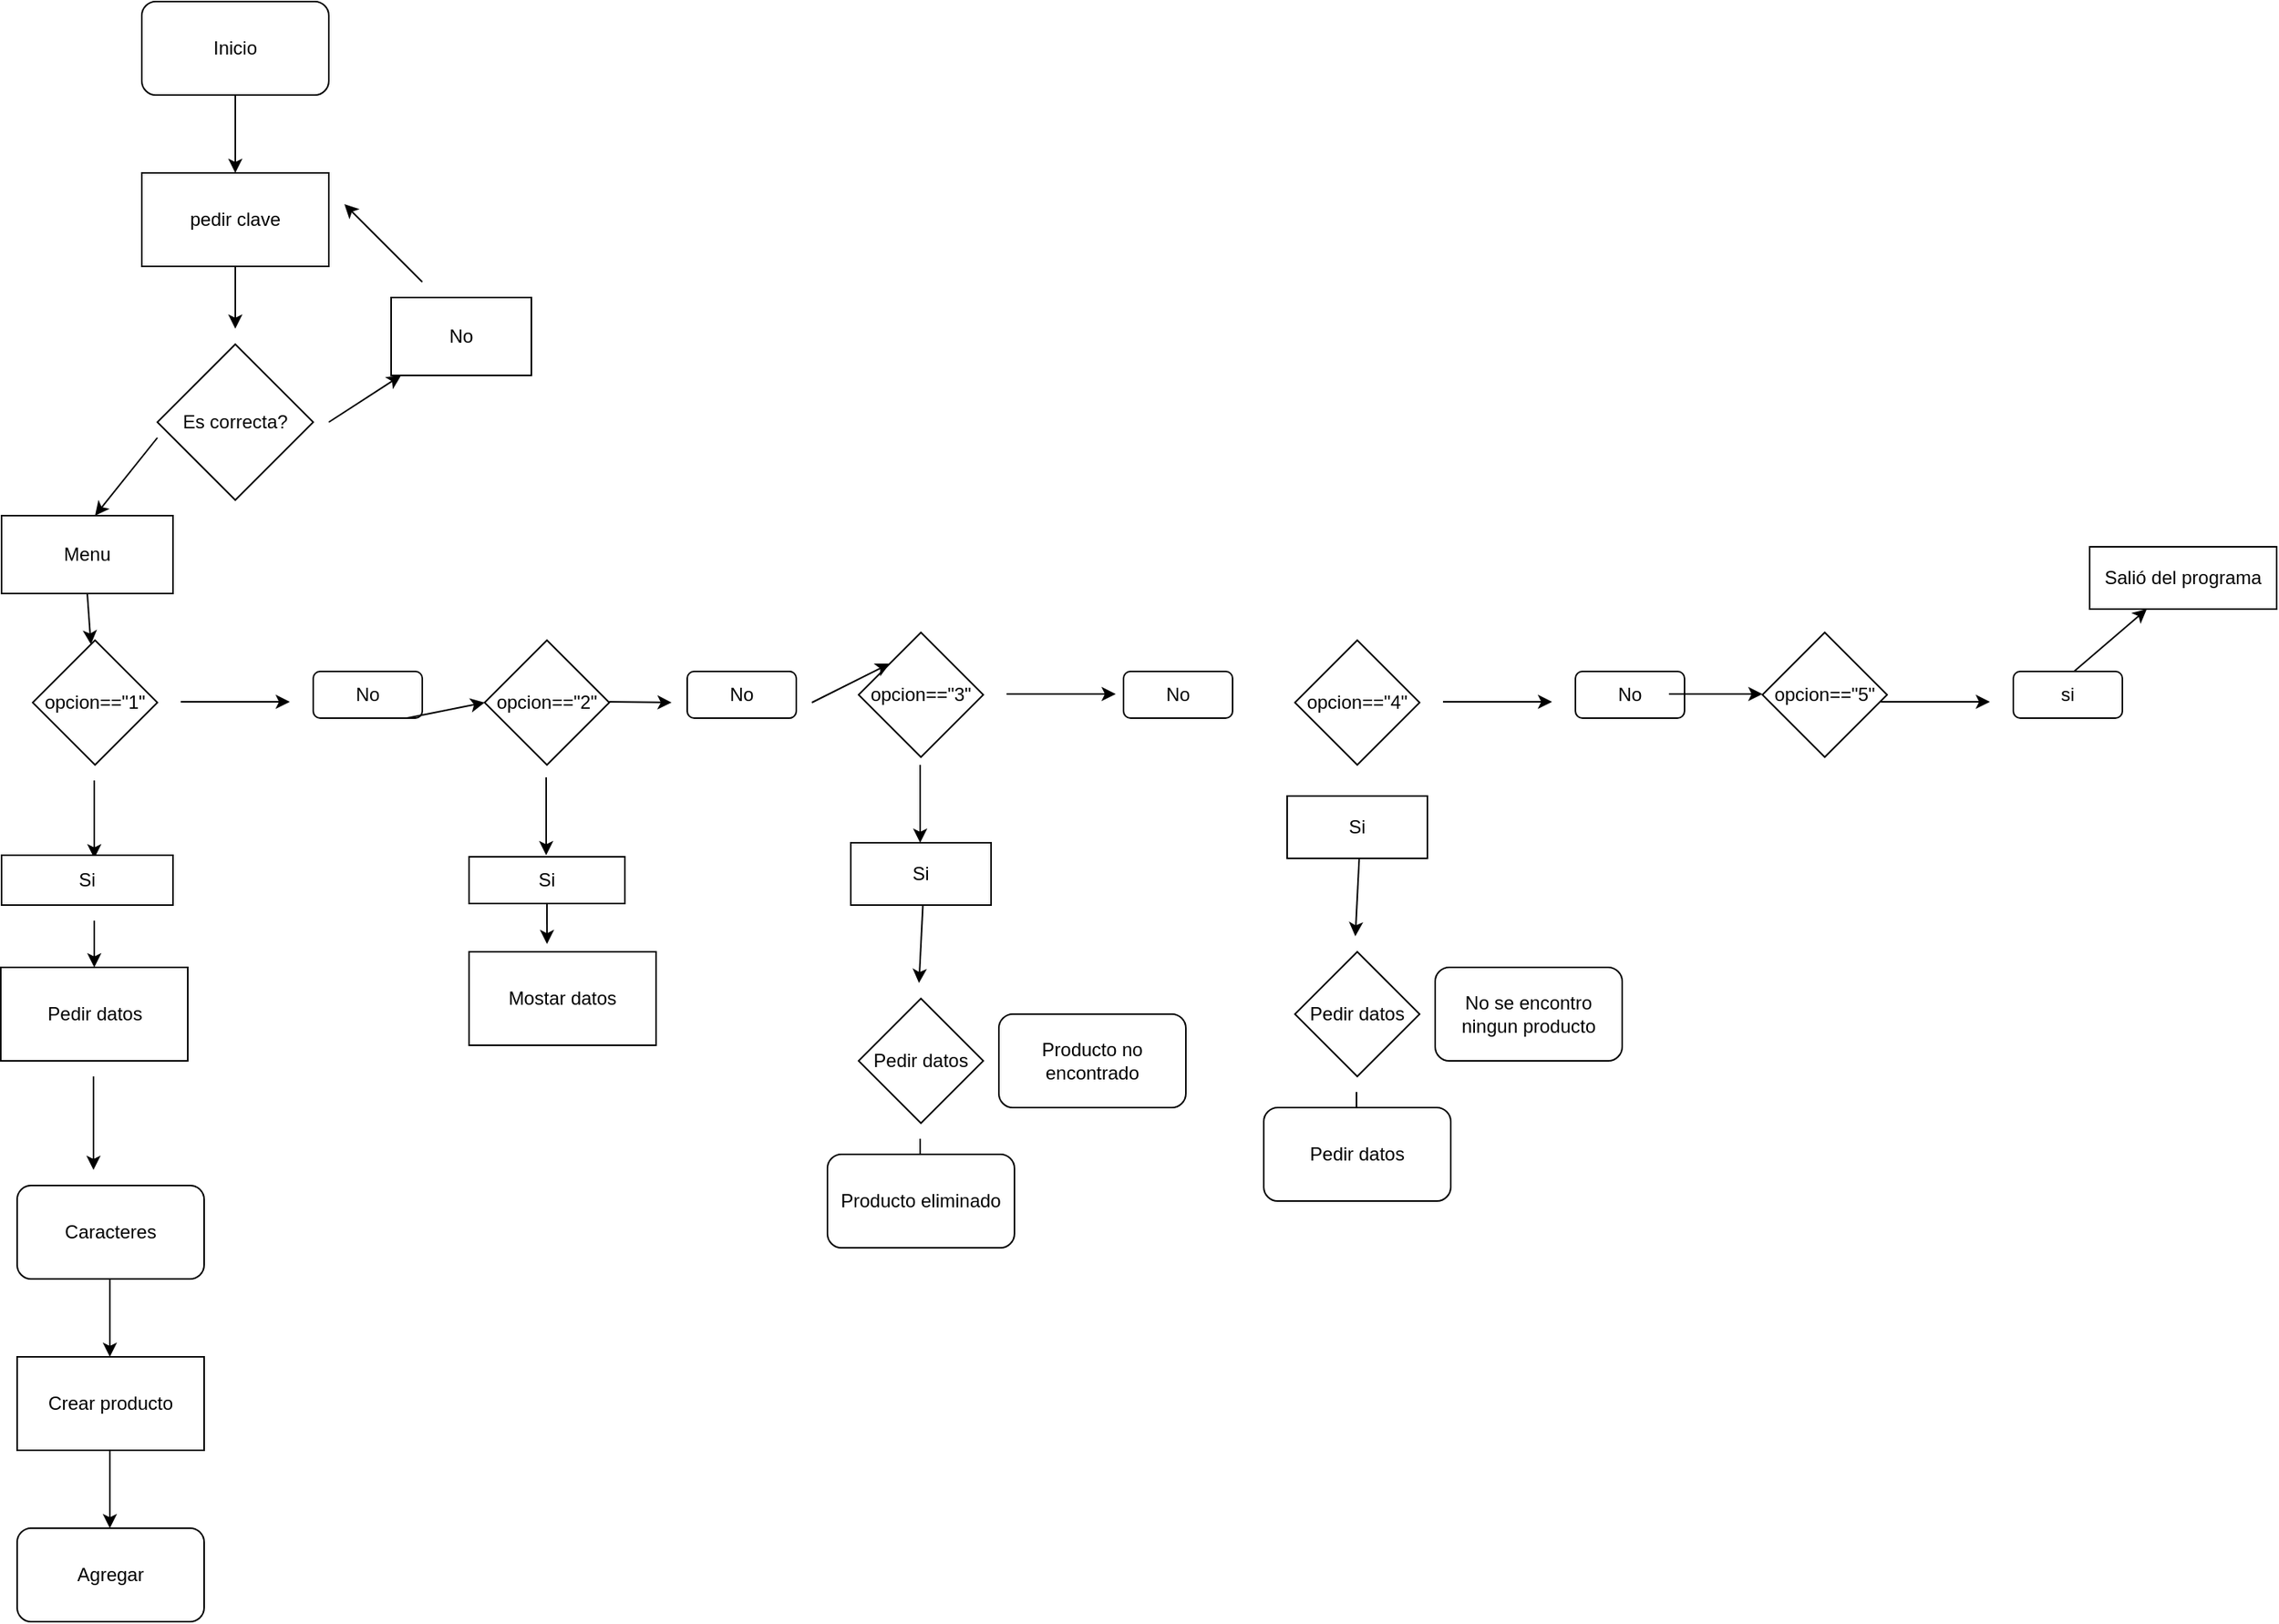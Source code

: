<mxfile version="21.6.6" type="github">
  <diagram name="Página-1" id="e9P6xT124fhODhYAZstE">
    <mxGraphModel dx="874" dy="478" grid="1" gridSize="10" guides="1" tooltips="1" connect="1" arrows="1" fold="1" page="1" pageScale="1" pageWidth="827" pageHeight="1169" math="0" shadow="0">
      <root>
        <mxCell id="0" />
        <mxCell id="1" parent="0" />
        <mxCell id="UIDOPBDUP9PAsxqYZ2E6-2" style="edgeStyle=orthogonalEdgeStyle;rounded=0;orthogonalLoop=1;jettySize=auto;html=1;exitX=0.5;exitY=1;exitDx=0;exitDy=0;" edge="1" parent="1" source="UIDOPBDUP9PAsxqYZ2E6-1">
          <mxGeometry relative="1" as="geometry">
            <mxPoint x="280" y="230" as="targetPoint" />
          </mxGeometry>
        </mxCell>
        <mxCell id="UIDOPBDUP9PAsxqYZ2E6-1" value="Inicio " style="rounded=1;whiteSpace=wrap;html=1;" vertex="1" parent="1">
          <mxGeometry x="220" y="120" width="120" height="60" as="geometry" />
        </mxCell>
        <mxCell id="UIDOPBDUP9PAsxqYZ2E6-5" style="edgeStyle=orthogonalEdgeStyle;rounded=0;orthogonalLoop=1;jettySize=auto;html=1;exitX=0.5;exitY=1;exitDx=0;exitDy=0;" edge="1" parent="1" source="UIDOPBDUP9PAsxqYZ2E6-3">
          <mxGeometry relative="1" as="geometry">
            <mxPoint x="280" y="330" as="targetPoint" />
          </mxGeometry>
        </mxCell>
        <mxCell id="UIDOPBDUP9PAsxqYZ2E6-3" value="pedir clave" style="rounded=0;whiteSpace=wrap;html=1;" vertex="1" parent="1">
          <mxGeometry x="220" y="230" width="120" height="60" as="geometry" />
        </mxCell>
        <mxCell id="UIDOPBDUP9PAsxqYZ2E6-4" value="Es correcta?" style="rhombus;whiteSpace=wrap;html=1;" vertex="1" parent="1">
          <mxGeometry x="230" y="340" width="100" height="100" as="geometry" />
        </mxCell>
        <mxCell id="UIDOPBDUP9PAsxqYZ2E6-7" value="" style="endArrow=classic;html=1;rounded=0;" edge="1" parent="1" target="UIDOPBDUP9PAsxqYZ2E6-8">
          <mxGeometry width="50" height="50" relative="1" as="geometry">
            <mxPoint x="340" y="390" as="sourcePoint" />
            <mxPoint x="390" y="360" as="targetPoint" />
            <Array as="points">
              <mxPoint x="340" y="390" />
            </Array>
          </mxGeometry>
        </mxCell>
        <mxCell id="UIDOPBDUP9PAsxqYZ2E6-8" value="No" style="rounded=0;whiteSpace=wrap;html=1;" vertex="1" parent="1">
          <mxGeometry x="380" y="310" width="90" height="50" as="geometry" />
        </mxCell>
        <mxCell id="UIDOPBDUP9PAsxqYZ2E6-9" value="" style="endArrow=classic;html=1;rounded=0;" edge="1" parent="1">
          <mxGeometry width="50" height="50" relative="1" as="geometry">
            <mxPoint x="400" y="300" as="sourcePoint" />
            <mxPoint x="350" y="250" as="targetPoint" />
          </mxGeometry>
        </mxCell>
        <mxCell id="UIDOPBDUP9PAsxqYZ2E6-10" value="" style="endArrow=classic;html=1;rounded=0;" edge="1" parent="1">
          <mxGeometry width="50" height="50" relative="1" as="geometry">
            <mxPoint x="230" y="400" as="sourcePoint" />
            <mxPoint x="190" y="450" as="targetPoint" />
          </mxGeometry>
        </mxCell>
        <mxCell id="UIDOPBDUP9PAsxqYZ2E6-12" value="Menu" style="rounded=0;whiteSpace=wrap;html=1;" vertex="1" parent="1">
          <mxGeometry x="130" y="450" width="110" height="50" as="geometry" />
        </mxCell>
        <mxCell id="UIDOPBDUP9PAsxqYZ2E6-13" value="opcion==&quot;1&quot;" style="rhombus;whiteSpace=wrap;html=1;" vertex="1" parent="1">
          <mxGeometry x="150" y="530" width="80" height="80" as="geometry" />
        </mxCell>
        <mxCell id="UIDOPBDUP9PAsxqYZ2E6-18" value="" style="endArrow=classic;html=1;rounded=0;exitX=0.5;exitY=1;exitDx=0;exitDy=0;" edge="1" parent="1" source="UIDOPBDUP9PAsxqYZ2E6-12" target="UIDOPBDUP9PAsxqYZ2E6-13">
          <mxGeometry width="50" height="50" relative="1" as="geometry">
            <mxPoint x="390" y="480" as="sourcePoint" />
            <mxPoint x="390" y="540" as="targetPoint" />
          </mxGeometry>
        </mxCell>
        <mxCell id="UIDOPBDUP9PAsxqYZ2E6-19" value="" style="endArrow=classic;html=1;rounded=0;" edge="1" parent="1">
          <mxGeometry width="50" height="50" relative="1" as="geometry">
            <mxPoint x="245" y="569.5" as="sourcePoint" />
            <mxPoint x="315" y="569.5" as="targetPoint" />
          </mxGeometry>
        </mxCell>
        <mxCell id="UIDOPBDUP9PAsxqYZ2E6-20" value="No" style="rounded=1;whiteSpace=wrap;html=1;" vertex="1" parent="1">
          <mxGeometry x="330" y="550" width="70" height="30" as="geometry" />
        </mxCell>
        <mxCell id="UIDOPBDUP9PAsxqYZ2E6-21" value="opcion==&quot;2&quot;" style="rhombus;whiteSpace=wrap;html=1;" vertex="1" parent="1">
          <mxGeometry x="440" y="530" width="80" height="80" as="geometry" />
        </mxCell>
        <mxCell id="UIDOPBDUP9PAsxqYZ2E6-22" value="" style="endArrow=classic;html=1;rounded=0;" edge="1" parent="1">
          <mxGeometry width="50" height="50" relative="1" as="geometry">
            <mxPoint x="520" y="569.5" as="sourcePoint" />
            <mxPoint x="560" y="570" as="targetPoint" />
          </mxGeometry>
        </mxCell>
        <mxCell id="UIDOPBDUP9PAsxqYZ2E6-23" value="No" style="rounded=1;whiteSpace=wrap;html=1;" vertex="1" parent="1">
          <mxGeometry x="570" y="550" width="70" height="30" as="geometry" />
        </mxCell>
        <mxCell id="UIDOPBDUP9PAsxqYZ2E6-24" value="" style="endArrow=classic;html=1;rounded=0;entryX=0;entryY=0.5;entryDx=0;entryDy=0;" edge="1" parent="1" target="UIDOPBDUP9PAsxqYZ2E6-21">
          <mxGeometry width="50" height="50" relative="1" as="geometry">
            <mxPoint x="390" y="580" as="sourcePoint" />
            <mxPoint x="440" y="530" as="targetPoint" />
          </mxGeometry>
        </mxCell>
        <mxCell id="UIDOPBDUP9PAsxqYZ2E6-25" value="opcion==&quot;3&quot;" style="rhombus;whiteSpace=wrap;html=1;" vertex="1" parent="1">
          <mxGeometry x="680" y="525" width="80" height="80" as="geometry" />
        </mxCell>
        <mxCell id="UIDOPBDUP9PAsxqYZ2E6-26" value="" style="endArrow=classic;html=1;rounded=0;" edge="1" parent="1">
          <mxGeometry width="50" height="50" relative="1" as="geometry">
            <mxPoint x="775" y="564.5" as="sourcePoint" />
            <mxPoint x="845" y="564.5" as="targetPoint" />
          </mxGeometry>
        </mxCell>
        <mxCell id="UIDOPBDUP9PAsxqYZ2E6-27" value="No" style="rounded=1;whiteSpace=wrap;html=1;" vertex="1" parent="1">
          <mxGeometry x="850" y="550" width="70" height="30" as="geometry" />
        </mxCell>
        <mxCell id="UIDOPBDUP9PAsxqYZ2E6-28" value="" style="endArrow=classic;html=1;rounded=0;entryX=0;entryY=0;entryDx=0;entryDy=0;" edge="1" parent="1" target="UIDOPBDUP9PAsxqYZ2E6-25">
          <mxGeometry width="50" height="50" relative="1" as="geometry">
            <mxPoint x="650" y="570" as="sourcePoint" />
            <mxPoint x="720" y="510" as="targetPoint" />
          </mxGeometry>
        </mxCell>
        <mxCell id="UIDOPBDUP9PAsxqYZ2E6-29" value="opcion==&quot;4&quot;" style="rhombus;whiteSpace=wrap;html=1;" vertex="1" parent="1">
          <mxGeometry x="960" y="530" width="80" height="80" as="geometry" />
        </mxCell>
        <mxCell id="UIDOPBDUP9PAsxqYZ2E6-30" value="" style="endArrow=classic;html=1;rounded=0;" edge="1" parent="1">
          <mxGeometry width="50" height="50" relative="1" as="geometry">
            <mxPoint x="1055" y="569.5" as="sourcePoint" />
            <mxPoint x="1125" y="569.5" as="targetPoint" />
          </mxGeometry>
        </mxCell>
        <mxCell id="UIDOPBDUP9PAsxqYZ2E6-31" value="No" style="rounded=1;whiteSpace=wrap;html=1;" vertex="1" parent="1">
          <mxGeometry x="1140" y="550" width="70" height="30" as="geometry" />
        </mxCell>
        <mxCell id="UIDOPBDUP9PAsxqYZ2E6-32" value="opcion==&quot;5&quot;" style="rhombus;whiteSpace=wrap;html=1;" vertex="1" parent="1">
          <mxGeometry x="1260" y="525" width="80" height="80" as="geometry" />
        </mxCell>
        <mxCell id="UIDOPBDUP9PAsxqYZ2E6-33" value="" style="endArrow=classic;html=1;rounded=0;" edge="1" parent="1">
          <mxGeometry width="50" height="50" relative="1" as="geometry">
            <mxPoint x="1336" y="569.5" as="sourcePoint" />
            <mxPoint x="1406" y="569.5" as="targetPoint" />
          </mxGeometry>
        </mxCell>
        <mxCell id="UIDOPBDUP9PAsxqYZ2E6-34" value="si" style="rounded=1;whiteSpace=wrap;html=1;" vertex="1" parent="1">
          <mxGeometry x="1421" y="550" width="70" height="30" as="geometry" />
        </mxCell>
        <mxCell id="UIDOPBDUP9PAsxqYZ2E6-35" value="" style="endArrow=classic;html=1;rounded=0;" edge="1" parent="1">
          <mxGeometry width="50" height="50" relative="1" as="geometry">
            <mxPoint x="1200" y="564.5" as="sourcePoint" />
            <mxPoint x="1260" y="564.5" as="targetPoint" />
          </mxGeometry>
        </mxCell>
        <mxCell id="UIDOPBDUP9PAsxqYZ2E6-36" value="" style="endArrow=classic;html=1;rounded=0;" edge="1" parent="1" target="UIDOPBDUP9PAsxqYZ2E6-37">
          <mxGeometry width="50" height="50" relative="1" as="geometry">
            <mxPoint x="1460" y="550" as="sourcePoint" />
            <mxPoint x="1500" y="520" as="targetPoint" />
          </mxGeometry>
        </mxCell>
        <mxCell id="UIDOPBDUP9PAsxqYZ2E6-37" value="Salió del programa" style="rounded=0;whiteSpace=wrap;html=1;" vertex="1" parent="1">
          <mxGeometry x="1470" y="470" width="120" height="40" as="geometry" />
        </mxCell>
        <mxCell id="UIDOPBDUP9PAsxqYZ2E6-38" value="" style="endArrow=classic;html=1;rounded=0;" edge="1" parent="1">
          <mxGeometry width="50" height="50" relative="1" as="geometry">
            <mxPoint x="189.5" y="620" as="sourcePoint" />
            <mxPoint x="189.5" y="670" as="targetPoint" />
          </mxGeometry>
        </mxCell>
        <mxCell id="UIDOPBDUP9PAsxqYZ2E6-42" value="Si" style="rounded=0;whiteSpace=wrap;html=1;" vertex="1" parent="1">
          <mxGeometry x="130" y="668" width="110" height="32" as="geometry" />
        </mxCell>
        <mxCell id="UIDOPBDUP9PAsxqYZ2E6-43" value="" style="endArrow=classic;html=1;rounded=0;" edge="1" parent="1" target="UIDOPBDUP9PAsxqYZ2E6-44">
          <mxGeometry width="50" height="50" relative="1" as="geometry">
            <mxPoint x="189.5" y="710" as="sourcePoint" />
            <mxPoint x="189.5" y="770" as="targetPoint" />
          </mxGeometry>
        </mxCell>
        <mxCell id="UIDOPBDUP9PAsxqYZ2E6-44" value="Pedir datos" style="rounded=0;whiteSpace=wrap;html=1;" vertex="1" parent="1">
          <mxGeometry x="129.5" y="740" width="120" height="60" as="geometry" />
        </mxCell>
        <mxCell id="UIDOPBDUP9PAsxqYZ2E6-45" value="" style="endArrow=classic;html=1;rounded=0;" edge="1" parent="1">
          <mxGeometry width="50" height="50" relative="1" as="geometry">
            <mxPoint x="189" y="810" as="sourcePoint" />
            <mxPoint x="189" y="870" as="targetPoint" />
          </mxGeometry>
        </mxCell>
        <mxCell id="UIDOPBDUP9PAsxqYZ2E6-46" value="Caracteres" style="rounded=1;whiteSpace=wrap;html=1;" vertex="1" parent="1">
          <mxGeometry x="140" y="880" width="120" height="60" as="geometry" />
        </mxCell>
        <mxCell id="UIDOPBDUP9PAsxqYZ2E6-47" value="" style="endArrow=classic;html=1;rounded=0;" edge="1" parent="1">
          <mxGeometry width="50" height="50" relative="1" as="geometry">
            <mxPoint x="199.5" y="940" as="sourcePoint" />
            <mxPoint x="199.5" y="990" as="targetPoint" />
          </mxGeometry>
        </mxCell>
        <mxCell id="UIDOPBDUP9PAsxqYZ2E6-48" value="Crear producto" style="rounded=0;whiteSpace=wrap;html=1;" vertex="1" parent="1">
          <mxGeometry x="140" y="990" width="120" height="60" as="geometry" />
        </mxCell>
        <mxCell id="UIDOPBDUP9PAsxqYZ2E6-50" value="" style="endArrow=classic;html=1;rounded=0;" edge="1" parent="1">
          <mxGeometry width="50" height="50" relative="1" as="geometry">
            <mxPoint x="199.5" y="1050" as="sourcePoint" />
            <mxPoint x="199.5" y="1100" as="targetPoint" />
          </mxGeometry>
        </mxCell>
        <mxCell id="UIDOPBDUP9PAsxqYZ2E6-51" value="Agregar" style="rounded=1;whiteSpace=wrap;html=1;" vertex="1" parent="1">
          <mxGeometry x="140" y="1100" width="120" height="60" as="geometry" />
        </mxCell>
        <mxCell id="UIDOPBDUP9PAsxqYZ2E6-52" value="" style="endArrow=classic;html=1;rounded=0;" edge="1" parent="1">
          <mxGeometry width="50" height="50" relative="1" as="geometry">
            <mxPoint x="479.5" y="618" as="sourcePoint" />
            <mxPoint x="479.5" y="668" as="targetPoint" />
          </mxGeometry>
        </mxCell>
        <mxCell id="UIDOPBDUP9PAsxqYZ2E6-53" value="Si" style="rounded=0;whiteSpace=wrap;html=1;" vertex="1" parent="1">
          <mxGeometry x="430" y="669" width="100" height="30" as="geometry" />
        </mxCell>
        <mxCell id="UIDOPBDUP9PAsxqYZ2E6-54" value="Mostar datos" style="rounded=0;whiteSpace=wrap;html=1;" vertex="1" parent="1">
          <mxGeometry x="430" y="730" width="120" height="60" as="geometry" />
        </mxCell>
        <mxCell id="UIDOPBDUP9PAsxqYZ2E6-56" value="" style="endArrow=classic;html=1;rounded=0;entryX=0.417;entryY=-0.083;entryDx=0;entryDy=0;entryPerimeter=0;" edge="1" parent="1" target="UIDOPBDUP9PAsxqYZ2E6-54">
          <mxGeometry width="50" height="50" relative="1" as="geometry">
            <mxPoint x="480" y="699" as="sourcePoint" />
            <mxPoint x="530" y="649" as="targetPoint" />
          </mxGeometry>
        </mxCell>
        <mxCell id="UIDOPBDUP9PAsxqYZ2E6-57" value="" style="endArrow=classic;html=1;rounded=0;" edge="1" parent="1">
          <mxGeometry width="50" height="50" relative="1" as="geometry">
            <mxPoint x="719.5" y="610" as="sourcePoint" />
            <mxPoint x="719.5" y="660" as="targetPoint" />
          </mxGeometry>
        </mxCell>
        <mxCell id="UIDOPBDUP9PAsxqYZ2E6-59" value="Si" style="rounded=0;whiteSpace=wrap;html=1;" vertex="1" parent="1">
          <mxGeometry x="675" y="660" width="90" height="40" as="geometry" />
        </mxCell>
        <mxCell id="UIDOPBDUP9PAsxqYZ2E6-61" value="" style="endArrow=classic;html=1;rounded=0;entryX=0.25;entryY=0;entryDx=0;entryDy=0;" edge="1" parent="1">
          <mxGeometry width="50" height="50" relative="1" as="geometry">
            <mxPoint x="721.25" y="700" as="sourcePoint" />
            <mxPoint x="718.75" y="750" as="targetPoint" />
          </mxGeometry>
        </mxCell>
        <mxCell id="UIDOPBDUP9PAsxqYZ2E6-63" value="Pedir datos" style="rhombus;whiteSpace=wrap;html=1;" vertex="1" parent="1">
          <mxGeometry x="680" y="760" width="80" height="80" as="geometry" />
        </mxCell>
        <mxCell id="UIDOPBDUP9PAsxqYZ2E6-65" value="" style="endArrow=classic;html=1;rounded=0;" edge="1" parent="1">
          <mxGeometry width="50" height="50" relative="1" as="geometry">
            <mxPoint x="719.5" y="850" as="sourcePoint" />
            <mxPoint x="719.5" y="900" as="targetPoint" />
          </mxGeometry>
        </mxCell>
        <mxCell id="UIDOPBDUP9PAsxqYZ2E6-66" value="Producto eliminado" style="rounded=1;whiteSpace=wrap;html=1;" vertex="1" parent="1">
          <mxGeometry x="660" y="860" width="120" height="60" as="geometry" />
        </mxCell>
        <mxCell id="UIDOPBDUP9PAsxqYZ2E6-67" value="Producto no encontrado" style="rounded=1;whiteSpace=wrap;html=1;" vertex="1" parent="1">
          <mxGeometry x="770" y="770" width="120" height="60" as="geometry" />
        </mxCell>
        <mxCell id="UIDOPBDUP9PAsxqYZ2E6-68" value="Si" style="rounded=0;whiteSpace=wrap;html=1;" vertex="1" parent="1">
          <mxGeometry x="955" y="630" width="90" height="40" as="geometry" />
        </mxCell>
        <mxCell id="UIDOPBDUP9PAsxqYZ2E6-69" value="" style="endArrow=classic;html=1;rounded=0;entryX=0.25;entryY=0;entryDx=0;entryDy=0;" edge="1" parent="1">
          <mxGeometry width="50" height="50" relative="1" as="geometry">
            <mxPoint x="1001.25" y="670" as="sourcePoint" />
            <mxPoint x="998.75" y="720" as="targetPoint" />
          </mxGeometry>
        </mxCell>
        <mxCell id="UIDOPBDUP9PAsxqYZ2E6-70" value="Pedir datos" style="rhombus;whiteSpace=wrap;html=1;" vertex="1" parent="1">
          <mxGeometry x="960" y="730" width="80" height="80" as="geometry" />
        </mxCell>
        <mxCell id="UIDOPBDUP9PAsxqYZ2E6-71" value="" style="endArrow=classic;html=1;rounded=0;" edge="1" parent="1">
          <mxGeometry width="50" height="50" relative="1" as="geometry">
            <mxPoint x="999.5" y="820" as="sourcePoint" />
            <mxPoint x="999.5" y="870" as="targetPoint" />
          </mxGeometry>
        </mxCell>
        <mxCell id="UIDOPBDUP9PAsxqYZ2E6-72" value="Pedir datos" style="rounded=1;whiteSpace=wrap;html=1;" vertex="1" parent="1">
          <mxGeometry x="940" y="830" width="120" height="60" as="geometry" />
        </mxCell>
        <mxCell id="UIDOPBDUP9PAsxqYZ2E6-73" value="No se encontro ningun producto" style="rounded=1;whiteSpace=wrap;html=1;" vertex="1" parent="1">
          <mxGeometry x="1050" y="740" width="120" height="60" as="geometry" />
        </mxCell>
      </root>
    </mxGraphModel>
  </diagram>
</mxfile>
